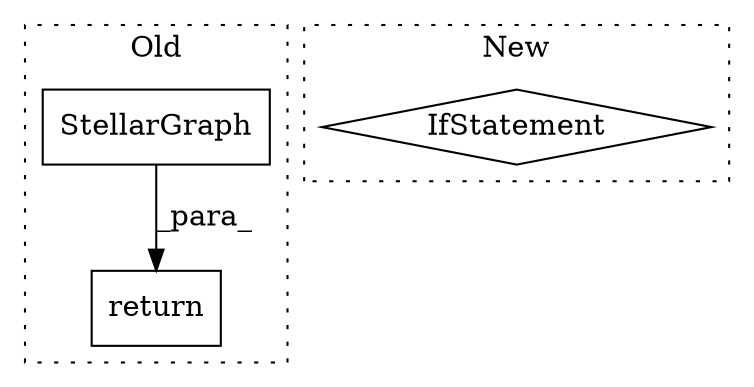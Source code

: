 digraph G {
subgraph cluster0 {
1 [label="StellarGraph" a="32" s="23238,23256" l="13,1" shape="box"];
3 [label="return" a="41" s="23192" l="7" shape="box"];
label = "Old";
style="dotted";
}
subgraph cluster1 {
2 [label="IfStatement" a="25" s="22940" l="3" shape="diamond"];
label = "New";
style="dotted";
}
1 -> 3 [label="_para_"];
}
